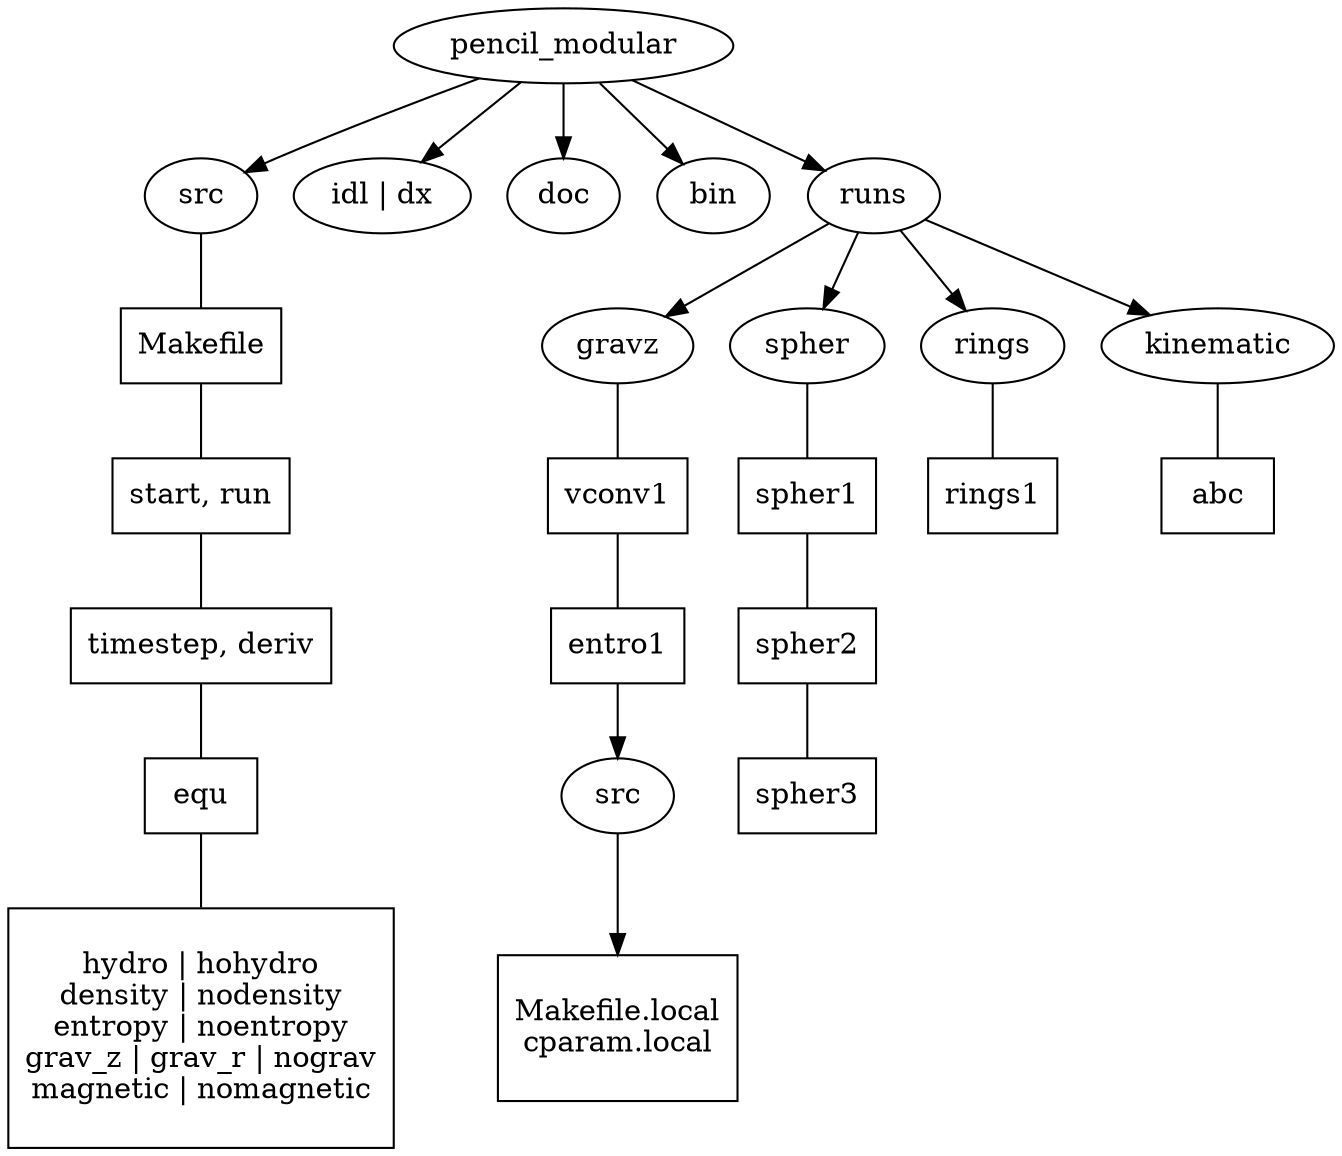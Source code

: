 /* Mutual dependencies for the pencil_modular code.
   Run this through
     dot -Tps structure.dot -o struct.ps
   to obtain a PostScript graph. dot is part of AT&T's `graphviz'
   package.
 */
digraph G {

  /* Top directory */
  node [shape=ellipse];
  { pencil_modular }

  /* */
  node [shape=ellipse];
  { rank=same; src; idl_dx; doc; bin; runs }

  idl_dx [label="idl | dx"];

  pencil_modular -> src;
  pencil_modular -> idl_dx;
  pencil_modular -> bin;
  pencil_modular -> doc;
  pencil_modular -> runs;

  runs->gravz;
  runs->spher;
  runs->rings;
  runs->kinematic;

  /* src directory */
  node [shape=box];
  { Makefile; startrun; scheme; equ; physics; }

  startrun [label="start, run"];
  scheme   [label="timestep, deriv"];
  physics  [label="\nhydro | hohydro\ndensity | nodensity\nentropy | noentropy\ngrav_z | grav_r | nograv\nmagnetic | nomagnetic\n\n"];

  src->Makefile->startrun->scheme->equ->physics [dir=none];

  gravz->vconv1->entro1 [dir=none];
  rings->rings1 [dir=none];
  spher->spher1->spher2->spher3 [dir=none];
  kinematic->abc [dir=none];

  entro1->src1;
  src1 [shape=ellipse, label="src"];
  src1->src_local;
  src_local[label="\nMakefile.local\ncparam.local\n\n"];

}
